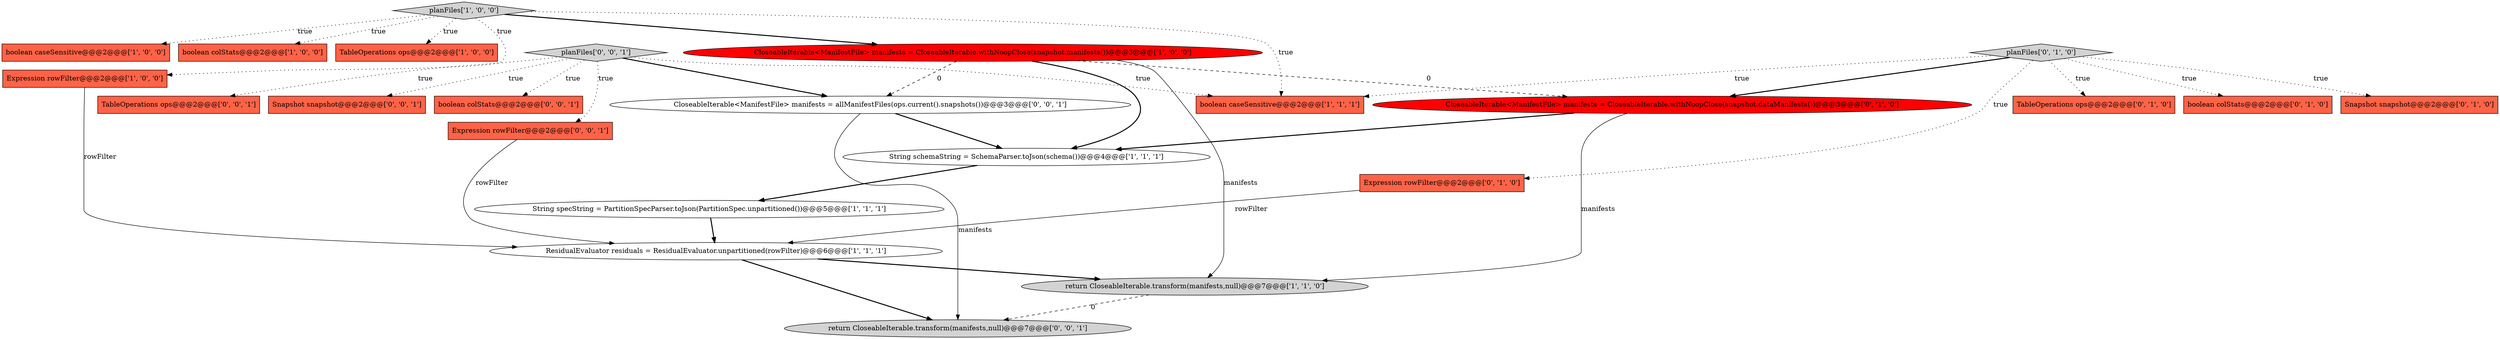digraph {
3 [style = filled, label = "boolean caseSensitive@@@2@@@['1', '0', '0']", fillcolor = tomato, shape = box image = "AAA0AAABBB1BBB"];
2 [style = filled, label = "String specString = PartitionSpecParser.toJson(PartitionSpec.unpartitioned())@@@5@@@['1', '1', '1']", fillcolor = white, shape = ellipse image = "AAA0AAABBB1BBB"];
4 [style = filled, label = "planFiles['1', '0', '0']", fillcolor = lightgray, shape = diamond image = "AAA0AAABBB1BBB"];
0 [style = filled, label = "boolean colStats@@@2@@@['1', '0', '0']", fillcolor = tomato, shape = box image = "AAA0AAABBB1BBB"];
15 [style = filled, label = "CloseableIterable<ManifestFile> manifests = CloseableIterable.withNoopClose(snapshot.dataManifests())@@@3@@@['0', '1', '0']", fillcolor = red, shape = ellipse image = "AAA1AAABBB2BBB"];
5 [style = filled, label = "String schemaString = SchemaParser.toJson(schema())@@@4@@@['1', '1', '1']", fillcolor = white, shape = ellipse image = "AAA0AAABBB1BBB"];
8 [style = filled, label = "TableOperations ops@@@2@@@['1', '0', '0']", fillcolor = tomato, shape = box image = "AAA0AAABBB1BBB"];
16 [style = filled, label = "TableOperations ops@@@2@@@['0', '1', '0']", fillcolor = tomato, shape = box image = "AAA0AAABBB2BBB"];
10 [style = filled, label = "boolean caseSensitive@@@2@@@['1', '1', '1']", fillcolor = tomato, shape = box image = "AAA0AAABBB1BBB"];
13 [style = filled, label = "boolean colStats@@@2@@@['0', '1', '0']", fillcolor = tomato, shape = box image = "AAA0AAABBB2BBB"];
22 [style = filled, label = "CloseableIterable<ManifestFile> manifests = allManifestFiles(ops.current().snapshots())@@@3@@@['0', '0', '1']", fillcolor = white, shape = ellipse image = "AAA0AAABBB3BBB"];
1 [style = filled, label = "Expression rowFilter@@@2@@@['1', '0', '0']", fillcolor = tomato, shape = box image = "AAA0AAABBB1BBB"];
7 [style = filled, label = "CloseableIterable<ManifestFile> manifests = CloseableIterable.withNoopClose(snapshot.manifests())@@@3@@@['1', '0', '0']", fillcolor = red, shape = ellipse image = "AAA1AAABBB1BBB"];
11 [style = filled, label = "planFiles['0', '1', '0']", fillcolor = lightgray, shape = diamond image = "AAA0AAABBB2BBB"];
12 [style = filled, label = "Snapshot snapshot@@@2@@@['0', '1', '0']", fillcolor = tomato, shape = box image = "AAA0AAABBB2BBB"];
17 [style = filled, label = "Snapshot snapshot@@@2@@@['0', '0', '1']", fillcolor = tomato, shape = box image = "AAA0AAABBB3BBB"];
14 [style = filled, label = "Expression rowFilter@@@2@@@['0', '1', '0']", fillcolor = tomato, shape = box image = "AAA0AAABBB2BBB"];
21 [style = filled, label = "boolean colStats@@@2@@@['0', '0', '1']", fillcolor = tomato, shape = box image = "AAA0AAABBB3BBB"];
19 [style = filled, label = "return CloseableIterable.transform(manifests,null)@@@7@@@['0', '0', '1']", fillcolor = lightgray, shape = ellipse image = "AAA0AAABBB3BBB"];
18 [style = filled, label = "Expression rowFilter@@@2@@@['0', '0', '1']", fillcolor = tomato, shape = box image = "AAA0AAABBB3BBB"];
9 [style = filled, label = "return CloseableIterable.transform(manifests,null)@@@7@@@['1', '1', '0']", fillcolor = lightgray, shape = ellipse image = "AAA0AAABBB1BBB"];
20 [style = filled, label = "planFiles['0', '0', '1']", fillcolor = lightgray, shape = diamond image = "AAA0AAABBB3BBB"];
23 [style = filled, label = "TableOperations ops@@@2@@@['0', '0', '1']", fillcolor = tomato, shape = box image = "AAA0AAABBB3BBB"];
6 [style = filled, label = "ResidualEvaluator residuals = ResidualEvaluator.unpartitioned(rowFilter)@@@6@@@['1', '1', '1']", fillcolor = white, shape = ellipse image = "AAA0AAABBB1BBB"];
1->6 [style = solid, label="rowFilter"];
4->1 [style = dotted, label="true"];
18->6 [style = solid, label="rowFilter"];
4->10 [style = dotted, label="true"];
2->6 [style = bold, label=""];
11->10 [style = dotted, label="true"];
20->17 [style = dotted, label="true"];
4->0 [style = dotted, label="true"];
11->12 [style = dotted, label="true"];
11->14 [style = dotted, label="true"];
4->8 [style = dotted, label="true"];
22->19 [style = solid, label="manifests"];
6->19 [style = bold, label=""];
11->13 [style = dotted, label="true"];
20->21 [style = dotted, label="true"];
22->5 [style = bold, label=""];
4->7 [style = bold, label=""];
15->5 [style = bold, label=""];
11->15 [style = bold, label=""];
15->9 [style = solid, label="manifests"];
20->22 [style = bold, label=""];
9->19 [style = dashed, label="0"];
5->2 [style = bold, label=""];
7->5 [style = bold, label=""];
14->6 [style = solid, label="rowFilter"];
4->3 [style = dotted, label="true"];
20->10 [style = dotted, label="true"];
20->23 [style = dotted, label="true"];
20->18 [style = dotted, label="true"];
7->15 [style = dashed, label="0"];
11->16 [style = dotted, label="true"];
6->9 [style = bold, label=""];
7->9 [style = solid, label="manifests"];
7->22 [style = dashed, label="0"];
}

